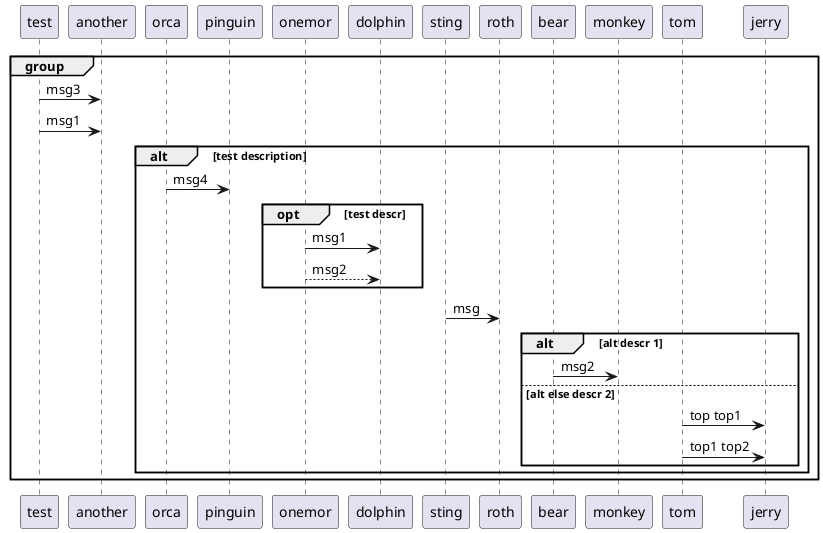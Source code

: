 @startuml test
group
    ' test comment
    test->another : msg3
    test->another : msg1
    'group comment
    alt test description
        orca->pinguin : msg4
        opt test descr
            /' test comment
            one more test '/
            onemor->dolphin : msg1
            onemor-->dolphin : msg2
        end opt
        sting->roth :msg
        alt alt descr 1
            bear->monkey: msg2
        else alt else descr 2
            tom->jerry: top top1
            tom->jerry: top1 top2
        end alt
    end alt
end group
@enduml